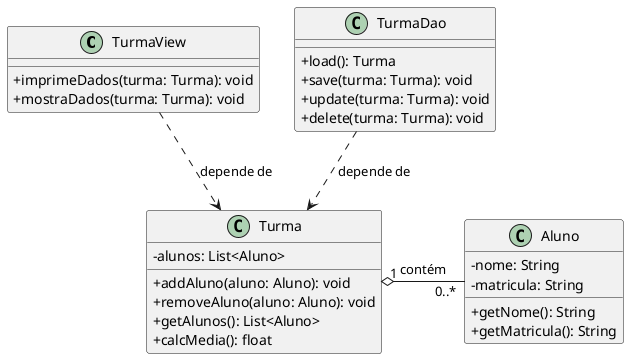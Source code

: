 @startuml
' Define a aparência do diagrama
skinparam classAttributeIconSize 0

' Definição das Classes
class TurmaView {
  + imprimeDados(turma: Turma): void
  + mostraDados(turma: Turma): void
}
class TurmaDao {
  + load(): Turma
  + save(turma: Turma): void
  + update(turma: Turma): void
  + delete(turma: Turma): void
}
class Turma {
  - alunos: List<Aluno>
  + addAluno(aluno: Aluno): void
  + removeAluno(aluno: Aluno): void
  + getAlunos(): List<Aluno>
  + calcMedia(): float
}
class Aluno {
  - nome: String
  - matricula: String
  + getNome(): String
  + getMatricula(): String
}



TurmaView ..> Turma : depende de
TurmaDao ..> Turma : depende de

' 1. O vínculo VISÍVEL é definido normalmente
Turma "1" o--right-- "0..*" Aluno : contém


@enduml